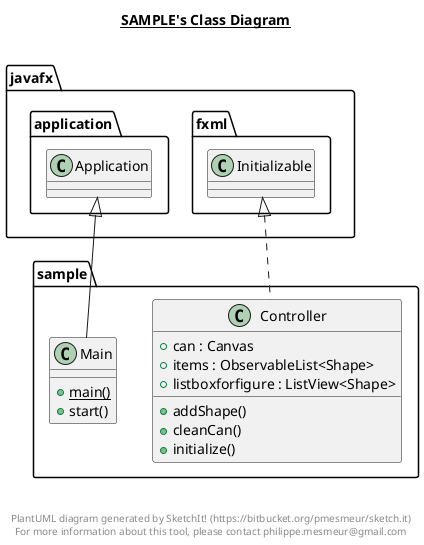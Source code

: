 @startuml

title __SAMPLE's Class Diagram__\n

  namespace sample {
    class sample.Controller {
        + can : Canvas
        + items : ObservableList<Shape>
        + listboxforfigure : ListView<Shape>
        + addShape()
        + cleanCan()
        + initialize()
    }
  }
  

  namespace sample {
    class sample.Main {
        {static} + main()
        + start()
    }
  }
  

  sample.Controller .up.|> javafx.fxml.Initializable
  sample.Main -up-|> javafx.application.Application


right footer


PlantUML diagram generated by SketchIt! (https://bitbucket.org/pmesmeur/sketch.it)
For more information about this tool, please contact philippe.mesmeur@gmail.com
endfooter

@enduml
